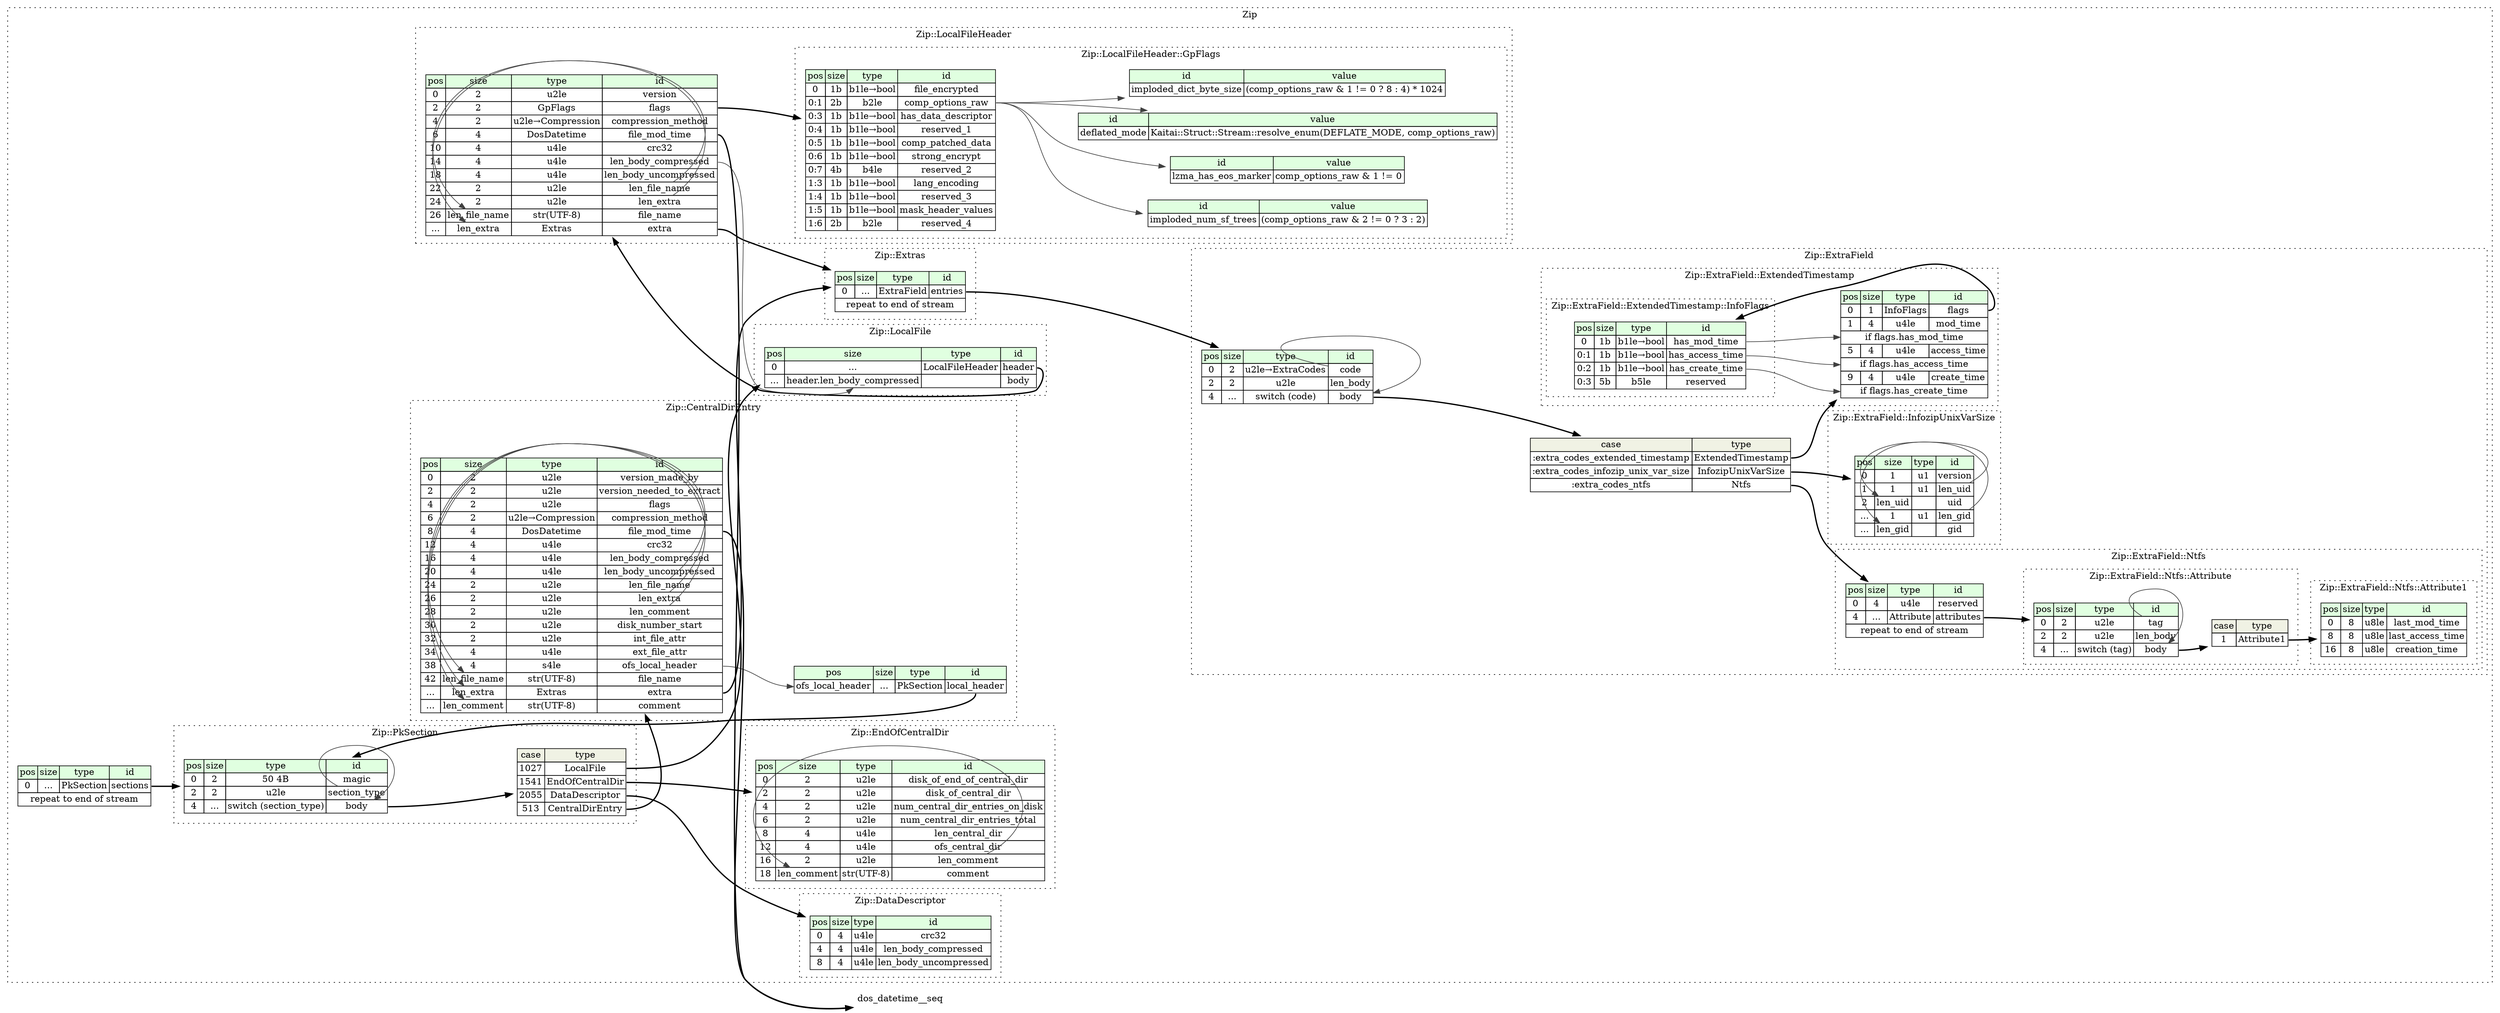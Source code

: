 digraph {
	rankdir=LR;
	node [shape=plaintext];
	subgraph cluster__zip {
		label="Zip";
		graph[style=dotted];

		zip__seq [label=<<TABLE BORDER="0" CELLBORDER="1" CELLSPACING="0">
			<TR><TD BGCOLOR="#E0FFE0">pos</TD><TD BGCOLOR="#E0FFE0">size</TD><TD BGCOLOR="#E0FFE0">type</TD><TD BGCOLOR="#E0FFE0">id</TD></TR>
			<TR><TD PORT="sections_pos">0</TD><TD PORT="sections_size">...</TD><TD>PkSection</TD><TD PORT="sections_type">sections</TD></TR>
			<TR><TD COLSPAN="4" PORT="sections__repeat">repeat to end of stream</TD></TR>
		</TABLE>>];
		subgraph cluster__central_dir_entry {
			label="Zip::CentralDirEntry";
			graph[style=dotted];

			central_dir_entry__seq [label=<<TABLE BORDER="0" CELLBORDER="1" CELLSPACING="0">
				<TR><TD BGCOLOR="#E0FFE0">pos</TD><TD BGCOLOR="#E0FFE0">size</TD><TD BGCOLOR="#E0FFE0">type</TD><TD BGCOLOR="#E0FFE0">id</TD></TR>
				<TR><TD PORT="version_made_by_pos">0</TD><TD PORT="version_made_by_size">2</TD><TD>u2le</TD><TD PORT="version_made_by_type">version_made_by</TD></TR>
				<TR><TD PORT="version_needed_to_extract_pos">2</TD><TD PORT="version_needed_to_extract_size">2</TD><TD>u2le</TD><TD PORT="version_needed_to_extract_type">version_needed_to_extract</TD></TR>
				<TR><TD PORT="flags_pos">4</TD><TD PORT="flags_size">2</TD><TD>u2le</TD><TD PORT="flags_type">flags</TD></TR>
				<TR><TD PORT="compression_method_pos">6</TD><TD PORT="compression_method_size">2</TD><TD>u2le→Compression</TD><TD PORT="compression_method_type">compression_method</TD></TR>
				<TR><TD PORT="file_mod_time_pos">8</TD><TD PORT="file_mod_time_size">4</TD><TD>DosDatetime</TD><TD PORT="file_mod_time_type">file_mod_time</TD></TR>
				<TR><TD PORT="crc32_pos">12</TD><TD PORT="crc32_size">4</TD><TD>u4le</TD><TD PORT="crc32_type">crc32</TD></TR>
				<TR><TD PORT="len_body_compressed_pos">16</TD><TD PORT="len_body_compressed_size">4</TD><TD>u4le</TD><TD PORT="len_body_compressed_type">len_body_compressed</TD></TR>
				<TR><TD PORT="len_body_uncompressed_pos">20</TD><TD PORT="len_body_uncompressed_size">4</TD><TD>u4le</TD><TD PORT="len_body_uncompressed_type">len_body_uncompressed</TD></TR>
				<TR><TD PORT="len_file_name_pos">24</TD><TD PORT="len_file_name_size">2</TD><TD>u2le</TD><TD PORT="len_file_name_type">len_file_name</TD></TR>
				<TR><TD PORT="len_extra_pos">26</TD><TD PORT="len_extra_size">2</TD><TD>u2le</TD><TD PORT="len_extra_type">len_extra</TD></TR>
				<TR><TD PORT="len_comment_pos">28</TD><TD PORT="len_comment_size">2</TD><TD>u2le</TD><TD PORT="len_comment_type">len_comment</TD></TR>
				<TR><TD PORT="disk_number_start_pos">30</TD><TD PORT="disk_number_start_size">2</TD><TD>u2le</TD><TD PORT="disk_number_start_type">disk_number_start</TD></TR>
				<TR><TD PORT="int_file_attr_pos">32</TD><TD PORT="int_file_attr_size">2</TD><TD>u2le</TD><TD PORT="int_file_attr_type">int_file_attr</TD></TR>
				<TR><TD PORT="ext_file_attr_pos">34</TD><TD PORT="ext_file_attr_size">4</TD><TD>u4le</TD><TD PORT="ext_file_attr_type">ext_file_attr</TD></TR>
				<TR><TD PORT="ofs_local_header_pos">38</TD><TD PORT="ofs_local_header_size">4</TD><TD>s4le</TD><TD PORT="ofs_local_header_type">ofs_local_header</TD></TR>
				<TR><TD PORT="file_name_pos">42</TD><TD PORT="file_name_size">len_file_name</TD><TD>str(UTF-8)</TD><TD PORT="file_name_type">file_name</TD></TR>
				<TR><TD PORT="extra_pos">...</TD><TD PORT="extra_size">len_extra</TD><TD>Extras</TD><TD PORT="extra_type">extra</TD></TR>
				<TR><TD PORT="comment_pos">...</TD><TD PORT="comment_size">len_comment</TD><TD>str(UTF-8)</TD><TD PORT="comment_type">comment</TD></TR>
			</TABLE>>];
			central_dir_entry__inst__local_header [label=<<TABLE BORDER="0" CELLBORDER="1" CELLSPACING="0">
				<TR><TD BGCOLOR="#E0FFE0">pos</TD><TD BGCOLOR="#E0FFE0">size</TD><TD BGCOLOR="#E0FFE0">type</TD><TD BGCOLOR="#E0FFE0">id</TD></TR>
				<TR><TD PORT="local_header_pos">ofs_local_header</TD><TD PORT="local_header_size">...</TD><TD>PkSection</TD><TD PORT="local_header_type">local_header</TD></TR>
			</TABLE>>];
		}
		subgraph cluster__data_descriptor {
			label="Zip::DataDescriptor";
			graph[style=dotted];

			data_descriptor__seq [label=<<TABLE BORDER="0" CELLBORDER="1" CELLSPACING="0">
				<TR><TD BGCOLOR="#E0FFE0">pos</TD><TD BGCOLOR="#E0FFE0">size</TD><TD BGCOLOR="#E0FFE0">type</TD><TD BGCOLOR="#E0FFE0">id</TD></TR>
				<TR><TD PORT="crc32_pos">0</TD><TD PORT="crc32_size">4</TD><TD>u4le</TD><TD PORT="crc32_type">crc32</TD></TR>
				<TR><TD PORT="len_body_compressed_pos">4</TD><TD PORT="len_body_compressed_size">4</TD><TD>u4le</TD><TD PORT="len_body_compressed_type">len_body_compressed</TD></TR>
				<TR><TD PORT="len_body_uncompressed_pos">8</TD><TD PORT="len_body_uncompressed_size">4</TD><TD>u4le</TD><TD PORT="len_body_uncompressed_type">len_body_uncompressed</TD></TR>
			</TABLE>>];
		}
		subgraph cluster__end_of_central_dir {
			label="Zip::EndOfCentralDir";
			graph[style=dotted];

			end_of_central_dir__seq [label=<<TABLE BORDER="0" CELLBORDER="1" CELLSPACING="0">
				<TR><TD BGCOLOR="#E0FFE0">pos</TD><TD BGCOLOR="#E0FFE0">size</TD><TD BGCOLOR="#E0FFE0">type</TD><TD BGCOLOR="#E0FFE0">id</TD></TR>
				<TR><TD PORT="disk_of_end_of_central_dir_pos">0</TD><TD PORT="disk_of_end_of_central_dir_size">2</TD><TD>u2le</TD><TD PORT="disk_of_end_of_central_dir_type">disk_of_end_of_central_dir</TD></TR>
				<TR><TD PORT="disk_of_central_dir_pos">2</TD><TD PORT="disk_of_central_dir_size">2</TD><TD>u2le</TD><TD PORT="disk_of_central_dir_type">disk_of_central_dir</TD></TR>
				<TR><TD PORT="num_central_dir_entries_on_disk_pos">4</TD><TD PORT="num_central_dir_entries_on_disk_size">2</TD><TD>u2le</TD><TD PORT="num_central_dir_entries_on_disk_type">num_central_dir_entries_on_disk</TD></TR>
				<TR><TD PORT="num_central_dir_entries_total_pos">6</TD><TD PORT="num_central_dir_entries_total_size">2</TD><TD>u2le</TD><TD PORT="num_central_dir_entries_total_type">num_central_dir_entries_total</TD></TR>
				<TR><TD PORT="len_central_dir_pos">8</TD><TD PORT="len_central_dir_size">4</TD><TD>u4le</TD><TD PORT="len_central_dir_type">len_central_dir</TD></TR>
				<TR><TD PORT="ofs_central_dir_pos">12</TD><TD PORT="ofs_central_dir_size">4</TD><TD>u4le</TD><TD PORT="ofs_central_dir_type">ofs_central_dir</TD></TR>
				<TR><TD PORT="len_comment_pos">16</TD><TD PORT="len_comment_size">2</TD><TD>u2le</TD><TD PORT="len_comment_type">len_comment</TD></TR>
				<TR><TD PORT="comment_pos">18</TD><TD PORT="comment_size">len_comment</TD><TD>str(UTF-8)</TD><TD PORT="comment_type">comment</TD></TR>
			</TABLE>>];
		}
		subgraph cluster__extra_field {
			label="Zip::ExtraField";
			graph[style=dotted];

			extra_field__seq [label=<<TABLE BORDER="0" CELLBORDER="1" CELLSPACING="0">
				<TR><TD BGCOLOR="#E0FFE0">pos</TD><TD BGCOLOR="#E0FFE0">size</TD><TD BGCOLOR="#E0FFE0">type</TD><TD BGCOLOR="#E0FFE0">id</TD></TR>
				<TR><TD PORT="code_pos">0</TD><TD PORT="code_size">2</TD><TD>u2le→ExtraCodes</TD><TD PORT="code_type">code</TD></TR>
				<TR><TD PORT="len_body_pos">2</TD><TD PORT="len_body_size">2</TD><TD>u2le</TD><TD PORT="len_body_type">len_body</TD></TR>
				<TR><TD PORT="body_pos">4</TD><TD PORT="body_size">...</TD><TD>switch (code)</TD><TD PORT="body_type">body</TD></TR>
			</TABLE>>];
extra_field__seq_body_switch [label=<<TABLE BORDER="0" CELLBORDER="1" CELLSPACING="0">
	<TR><TD BGCOLOR="#F0F2E4">case</TD><TD BGCOLOR="#F0F2E4">type</TD></TR>
	<TR><TD>:extra_codes_extended_timestamp</TD><TD PORT="case0">ExtendedTimestamp</TD></TR>
	<TR><TD>:extra_codes_infozip_unix_var_size</TD><TD PORT="case1">InfozipUnixVarSize</TD></TR>
	<TR><TD>:extra_codes_ntfs</TD><TD PORT="case2">Ntfs</TD></TR>
</TABLE>>];
			subgraph cluster__extended_timestamp {
				label="Zip::ExtraField::ExtendedTimestamp";
				graph[style=dotted];

				extended_timestamp__seq [label=<<TABLE BORDER="0" CELLBORDER="1" CELLSPACING="0">
					<TR><TD BGCOLOR="#E0FFE0">pos</TD><TD BGCOLOR="#E0FFE0">size</TD><TD BGCOLOR="#E0FFE0">type</TD><TD BGCOLOR="#E0FFE0">id</TD></TR>
					<TR><TD PORT="flags_pos">0</TD><TD PORT="flags_size">1</TD><TD>InfoFlags</TD><TD PORT="flags_type">flags</TD></TR>
					<TR><TD PORT="mod_time_pos">1</TD><TD PORT="mod_time_size">4</TD><TD>u4le</TD><TD PORT="mod_time_type">mod_time</TD></TR>
					<TR><TD COLSPAN="4" PORT="mod_time__if">if flags.has_mod_time</TD></TR>
					<TR><TD PORT="access_time_pos">5</TD><TD PORT="access_time_size">4</TD><TD>u4le</TD><TD PORT="access_time_type">access_time</TD></TR>
					<TR><TD COLSPAN="4" PORT="access_time__if">if flags.has_access_time</TD></TR>
					<TR><TD PORT="create_time_pos">9</TD><TD PORT="create_time_size">4</TD><TD>u4le</TD><TD PORT="create_time_type">create_time</TD></TR>
					<TR><TD COLSPAN="4" PORT="create_time__if">if flags.has_create_time</TD></TR>
				</TABLE>>];
				subgraph cluster__info_flags {
					label="Zip::ExtraField::ExtendedTimestamp::InfoFlags";
					graph[style=dotted];

					info_flags__seq [label=<<TABLE BORDER="0" CELLBORDER="1" CELLSPACING="0">
						<TR><TD BGCOLOR="#E0FFE0">pos</TD><TD BGCOLOR="#E0FFE0">size</TD><TD BGCOLOR="#E0FFE0">type</TD><TD BGCOLOR="#E0FFE0">id</TD></TR>
						<TR><TD PORT="has_mod_time_pos">0</TD><TD PORT="has_mod_time_size">1b</TD><TD>b1le→bool</TD><TD PORT="has_mod_time_type">has_mod_time</TD></TR>
						<TR><TD PORT="has_access_time_pos">0:1</TD><TD PORT="has_access_time_size">1b</TD><TD>b1le→bool</TD><TD PORT="has_access_time_type">has_access_time</TD></TR>
						<TR><TD PORT="has_create_time_pos">0:2</TD><TD PORT="has_create_time_size">1b</TD><TD>b1le→bool</TD><TD PORT="has_create_time_type">has_create_time</TD></TR>
						<TR><TD PORT="reserved_pos">0:3</TD><TD PORT="reserved_size">5b</TD><TD>b5le</TD><TD PORT="reserved_type">reserved</TD></TR>
					</TABLE>>];
				}
			}
			subgraph cluster__infozip_unix_var_size {
				label="Zip::ExtraField::InfozipUnixVarSize";
				graph[style=dotted];

				infozip_unix_var_size__seq [label=<<TABLE BORDER="0" CELLBORDER="1" CELLSPACING="0">
					<TR><TD BGCOLOR="#E0FFE0">pos</TD><TD BGCOLOR="#E0FFE0">size</TD><TD BGCOLOR="#E0FFE0">type</TD><TD BGCOLOR="#E0FFE0">id</TD></TR>
					<TR><TD PORT="version_pos">0</TD><TD PORT="version_size">1</TD><TD>u1</TD><TD PORT="version_type">version</TD></TR>
					<TR><TD PORT="len_uid_pos">1</TD><TD PORT="len_uid_size">1</TD><TD>u1</TD><TD PORT="len_uid_type">len_uid</TD></TR>
					<TR><TD PORT="uid_pos">2</TD><TD PORT="uid_size">len_uid</TD><TD></TD><TD PORT="uid_type">uid</TD></TR>
					<TR><TD PORT="len_gid_pos">...</TD><TD PORT="len_gid_size">1</TD><TD>u1</TD><TD PORT="len_gid_type">len_gid</TD></TR>
					<TR><TD PORT="gid_pos">...</TD><TD PORT="gid_size">len_gid</TD><TD></TD><TD PORT="gid_type">gid</TD></TR>
				</TABLE>>];
			}
			subgraph cluster__ntfs {
				label="Zip::ExtraField::Ntfs";
				graph[style=dotted];

				ntfs__seq [label=<<TABLE BORDER="0" CELLBORDER="1" CELLSPACING="0">
					<TR><TD BGCOLOR="#E0FFE0">pos</TD><TD BGCOLOR="#E0FFE0">size</TD><TD BGCOLOR="#E0FFE0">type</TD><TD BGCOLOR="#E0FFE0">id</TD></TR>
					<TR><TD PORT="reserved_pos">0</TD><TD PORT="reserved_size">4</TD><TD>u4le</TD><TD PORT="reserved_type">reserved</TD></TR>
					<TR><TD PORT="attributes_pos">4</TD><TD PORT="attributes_size">...</TD><TD>Attribute</TD><TD PORT="attributes_type">attributes</TD></TR>
					<TR><TD COLSPAN="4" PORT="attributes__repeat">repeat to end of stream</TD></TR>
				</TABLE>>];
				subgraph cluster__attribute {
					label="Zip::ExtraField::Ntfs::Attribute";
					graph[style=dotted];

					attribute__seq [label=<<TABLE BORDER="0" CELLBORDER="1" CELLSPACING="0">
						<TR><TD BGCOLOR="#E0FFE0">pos</TD><TD BGCOLOR="#E0FFE0">size</TD><TD BGCOLOR="#E0FFE0">type</TD><TD BGCOLOR="#E0FFE0">id</TD></TR>
						<TR><TD PORT="tag_pos">0</TD><TD PORT="tag_size">2</TD><TD>u2le</TD><TD PORT="tag_type">tag</TD></TR>
						<TR><TD PORT="len_body_pos">2</TD><TD PORT="len_body_size">2</TD><TD>u2le</TD><TD PORT="len_body_type">len_body</TD></TR>
						<TR><TD PORT="body_pos">4</TD><TD PORT="body_size">...</TD><TD>switch (tag)</TD><TD PORT="body_type">body</TD></TR>
					</TABLE>>];
attribute__seq_body_switch [label=<<TABLE BORDER="0" CELLBORDER="1" CELLSPACING="0">
	<TR><TD BGCOLOR="#F0F2E4">case</TD><TD BGCOLOR="#F0F2E4">type</TD></TR>
	<TR><TD>1</TD><TD PORT="case0">Attribute1</TD></TR>
</TABLE>>];
				}
				subgraph cluster__attribute_1 {
					label="Zip::ExtraField::Ntfs::Attribute1";
					graph[style=dotted];

					attribute_1__seq [label=<<TABLE BORDER="0" CELLBORDER="1" CELLSPACING="0">
						<TR><TD BGCOLOR="#E0FFE0">pos</TD><TD BGCOLOR="#E0FFE0">size</TD><TD BGCOLOR="#E0FFE0">type</TD><TD BGCOLOR="#E0FFE0">id</TD></TR>
						<TR><TD PORT="last_mod_time_pos">0</TD><TD PORT="last_mod_time_size">8</TD><TD>u8le</TD><TD PORT="last_mod_time_type">last_mod_time</TD></TR>
						<TR><TD PORT="last_access_time_pos">8</TD><TD PORT="last_access_time_size">8</TD><TD>u8le</TD><TD PORT="last_access_time_type">last_access_time</TD></TR>
						<TR><TD PORT="creation_time_pos">16</TD><TD PORT="creation_time_size">8</TD><TD>u8le</TD><TD PORT="creation_time_type">creation_time</TD></TR>
					</TABLE>>];
				}
			}
		}
		subgraph cluster__extras {
			label="Zip::Extras";
			graph[style=dotted];

			extras__seq [label=<<TABLE BORDER="0" CELLBORDER="1" CELLSPACING="0">
				<TR><TD BGCOLOR="#E0FFE0">pos</TD><TD BGCOLOR="#E0FFE0">size</TD><TD BGCOLOR="#E0FFE0">type</TD><TD BGCOLOR="#E0FFE0">id</TD></TR>
				<TR><TD PORT="entries_pos">0</TD><TD PORT="entries_size">...</TD><TD>ExtraField</TD><TD PORT="entries_type">entries</TD></TR>
				<TR><TD COLSPAN="4" PORT="entries__repeat">repeat to end of stream</TD></TR>
			</TABLE>>];
		}
		subgraph cluster__local_file {
			label="Zip::LocalFile";
			graph[style=dotted];

			local_file__seq [label=<<TABLE BORDER="0" CELLBORDER="1" CELLSPACING="0">
				<TR><TD BGCOLOR="#E0FFE0">pos</TD><TD BGCOLOR="#E0FFE0">size</TD><TD BGCOLOR="#E0FFE0">type</TD><TD BGCOLOR="#E0FFE0">id</TD></TR>
				<TR><TD PORT="header_pos">0</TD><TD PORT="header_size">...</TD><TD>LocalFileHeader</TD><TD PORT="header_type">header</TD></TR>
				<TR><TD PORT="body_pos">...</TD><TD PORT="body_size">header.len_body_compressed</TD><TD></TD><TD PORT="body_type">body</TD></TR>
			</TABLE>>];
		}
		subgraph cluster__local_file_header {
			label="Zip::LocalFileHeader";
			graph[style=dotted];

			local_file_header__seq [label=<<TABLE BORDER="0" CELLBORDER="1" CELLSPACING="0">
				<TR><TD BGCOLOR="#E0FFE0">pos</TD><TD BGCOLOR="#E0FFE0">size</TD><TD BGCOLOR="#E0FFE0">type</TD><TD BGCOLOR="#E0FFE0">id</TD></TR>
				<TR><TD PORT="version_pos">0</TD><TD PORT="version_size">2</TD><TD>u2le</TD><TD PORT="version_type">version</TD></TR>
				<TR><TD PORT="flags_pos">2</TD><TD PORT="flags_size">2</TD><TD>GpFlags</TD><TD PORT="flags_type">flags</TD></TR>
				<TR><TD PORT="compression_method_pos">4</TD><TD PORT="compression_method_size">2</TD><TD>u2le→Compression</TD><TD PORT="compression_method_type">compression_method</TD></TR>
				<TR><TD PORT="file_mod_time_pos">6</TD><TD PORT="file_mod_time_size">4</TD><TD>DosDatetime</TD><TD PORT="file_mod_time_type">file_mod_time</TD></TR>
				<TR><TD PORT="crc32_pos">10</TD><TD PORT="crc32_size">4</TD><TD>u4le</TD><TD PORT="crc32_type">crc32</TD></TR>
				<TR><TD PORT="len_body_compressed_pos">14</TD><TD PORT="len_body_compressed_size">4</TD><TD>u4le</TD><TD PORT="len_body_compressed_type">len_body_compressed</TD></TR>
				<TR><TD PORT="len_body_uncompressed_pos">18</TD><TD PORT="len_body_uncompressed_size">4</TD><TD>u4le</TD><TD PORT="len_body_uncompressed_type">len_body_uncompressed</TD></TR>
				<TR><TD PORT="len_file_name_pos">22</TD><TD PORT="len_file_name_size">2</TD><TD>u2le</TD><TD PORT="len_file_name_type">len_file_name</TD></TR>
				<TR><TD PORT="len_extra_pos">24</TD><TD PORT="len_extra_size">2</TD><TD>u2le</TD><TD PORT="len_extra_type">len_extra</TD></TR>
				<TR><TD PORT="file_name_pos">26</TD><TD PORT="file_name_size">len_file_name</TD><TD>str(UTF-8)</TD><TD PORT="file_name_type">file_name</TD></TR>
				<TR><TD PORT="extra_pos">...</TD><TD PORT="extra_size">len_extra</TD><TD>Extras</TD><TD PORT="extra_type">extra</TD></TR>
			</TABLE>>];
			subgraph cluster__gp_flags {
				label="Zip::LocalFileHeader::GpFlags";
				graph[style=dotted];

				gp_flags__seq [label=<<TABLE BORDER="0" CELLBORDER="1" CELLSPACING="0">
					<TR><TD BGCOLOR="#E0FFE0">pos</TD><TD BGCOLOR="#E0FFE0">size</TD><TD BGCOLOR="#E0FFE0">type</TD><TD BGCOLOR="#E0FFE0">id</TD></TR>
					<TR><TD PORT="file_encrypted_pos">0</TD><TD PORT="file_encrypted_size">1b</TD><TD>b1le→bool</TD><TD PORT="file_encrypted_type">file_encrypted</TD></TR>
					<TR><TD PORT="comp_options_raw_pos">0:1</TD><TD PORT="comp_options_raw_size">2b</TD><TD>b2le</TD><TD PORT="comp_options_raw_type">comp_options_raw</TD></TR>
					<TR><TD PORT="has_data_descriptor_pos">0:3</TD><TD PORT="has_data_descriptor_size">1b</TD><TD>b1le→bool</TD><TD PORT="has_data_descriptor_type">has_data_descriptor</TD></TR>
					<TR><TD PORT="reserved_1_pos">0:4</TD><TD PORT="reserved_1_size">1b</TD><TD>b1le→bool</TD><TD PORT="reserved_1_type">reserved_1</TD></TR>
					<TR><TD PORT="comp_patched_data_pos">0:5</TD><TD PORT="comp_patched_data_size">1b</TD><TD>b1le→bool</TD><TD PORT="comp_patched_data_type">comp_patched_data</TD></TR>
					<TR><TD PORT="strong_encrypt_pos">0:6</TD><TD PORT="strong_encrypt_size">1b</TD><TD>b1le→bool</TD><TD PORT="strong_encrypt_type">strong_encrypt</TD></TR>
					<TR><TD PORT="reserved_2_pos">0:7</TD><TD PORT="reserved_2_size">4b</TD><TD>b4le</TD><TD PORT="reserved_2_type">reserved_2</TD></TR>
					<TR><TD PORT="lang_encoding_pos">1:3</TD><TD PORT="lang_encoding_size">1b</TD><TD>b1le→bool</TD><TD PORT="lang_encoding_type">lang_encoding</TD></TR>
					<TR><TD PORT="reserved_3_pos">1:4</TD><TD PORT="reserved_3_size">1b</TD><TD>b1le→bool</TD><TD PORT="reserved_3_type">reserved_3</TD></TR>
					<TR><TD PORT="mask_header_values_pos">1:5</TD><TD PORT="mask_header_values_size">1b</TD><TD>b1le→bool</TD><TD PORT="mask_header_values_type">mask_header_values</TD></TR>
					<TR><TD PORT="reserved_4_pos">1:6</TD><TD PORT="reserved_4_size">2b</TD><TD>b2le</TD><TD PORT="reserved_4_type">reserved_4</TD></TR>
				</TABLE>>];
				gp_flags__inst__deflated_mode [label=<<TABLE BORDER="0" CELLBORDER="1" CELLSPACING="0">
					<TR><TD BGCOLOR="#E0FFE0">id</TD><TD BGCOLOR="#E0FFE0">value</TD></TR>
					<TR><TD>deflated_mode</TD><TD>Kaitai::Struct::Stream::resolve_enum(DEFLATE_MODE, comp_options_raw)</TD></TR>
				</TABLE>>];
				gp_flags__inst__imploded_dict_byte_size [label=<<TABLE BORDER="0" CELLBORDER="1" CELLSPACING="0">
					<TR><TD BGCOLOR="#E0FFE0">id</TD><TD BGCOLOR="#E0FFE0">value</TD></TR>
					<TR><TD>imploded_dict_byte_size</TD><TD>(comp_options_raw &amp; 1 != 0 ? 8 : 4) * 1024</TD></TR>
				</TABLE>>];
				gp_flags__inst__imploded_num_sf_trees [label=<<TABLE BORDER="0" CELLBORDER="1" CELLSPACING="0">
					<TR><TD BGCOLOR="#E0FFE0">id</TD><TD BGCOLOR="#E0FFE0">value</TD></TR>
					<TR><TD>imploded_num_sf_trees</TD><TD>(comp_options_raw &amp; 2 != 0 ? 3 : 2)</TD></TR>
				</TABLE>>];
				gp_flags__inst__lzma_has_eos_marker [label=<<TABLE BORDER="0" CELLBORDER="1" CELLSPACING="0">
					<TR><TD BGCOLOR="#E0FFE0">id</TD><TD BGCOLOR="#E0FFE0">value</TD></TR>
					<TR><TD>lzma_has_eos_marker</TD><TD>comp_options_raw &amp; 1 != 0</TD></TR>
				</TABLE>>];
			}
		}
		subgraph cluster__pk_section {
			label="Zip::PkSection";
			graph[style=dotted];

			pk_section__seq [label=<<TABLE BORDER="0" CELLBORDER="1" CELLSPACING="0">
				<TR><TD BGCOLOR="#E0FFE0">pos</TD><TD BGCOLOR="#E0FFE0">size</TD><TD BGCOLOR="#E0FFE0">type</TD><TD BGCOLOR="#E0FFE0">id</TD></TR>
				<TR><TD PORT="magic_pos">0</TD><TD PORT="magic_size">2</TD><TD>50 4B</TD><TD PORT="magic_type">magic</TD></TR>
				<TR><TD PORT="section_type_pos">2</TD><TD PORT="section_type_size">2</TD><TD>u2le</TD><TD PORT="section_type_type">section_type</TD></TR>
				<TR><TD PORT="body_pos">4</TD><TD PORT="body_size">...</TD><TD>switch (section_type)</TD><TD PORT="body_type">body</TD></TR>
			</TABLE>>];
pk_section__seq_body_switch [label=<<TABLE BORDER="0" CELLBORDER="1" CELLSPACING="0">
	<TR><TD BGCOLOR="#F0F2E4">case</TD><TD BGCOLOR="#F0F2E4">type</TD></TR>
	<TR><TD>1027</TD><TD PORT="case0">LocalFile</TD></TR>
	<TR><TD>1541</TD><TD PORT="case1">EndOfCentralDir</TD></TR>
	<TR><TD>2055</TD><TD PORT="case2">DataDescriptor</TD></TR>
	<TR><TD>513</TD><TD PORT="case3">CentralDirEntry</TD></TR>
</TABLE>>];
		}
	}
	zip__seq:sections_type -> pk_section__seq [style=bold];
	central_dir_entry__seq:file_mod_time_type -> dos_datetime__seq [style=bold];
	central_dir_entry__seq:len_file_name_type -> central_dir_entry__seq:file_name_size [color="#404040"];
	central_dir_entry__seq:len_extra_type -> central_dir_entry__seq:extra_size [color="#404040"];
	central_dir_entry__seq:extra_type -> extras__seq [style=bold];
	central_dir_entry__seq:len_comment_type -> central_dir_entry__seq:comment_size [color="#404040"];
	central_dir_entry__seq:ofs_local_header_type -> central_dir_entry__inst__local_header:local_header_pos [color="#404040"];
	central_dir_entry__inst__local_header:local_header_type -> pk_section__seq [style=bold];
	end_of_central_dir__seq:len_comment_type -> end_of_central_dir__seq:comment_size [color="#404040"];
	extra_field__seq:body_type -> extra_field__seq_body_switch [style=bold];
	extra_field__seq_body_switch:case0 -> extended_timestamp__seq [style=bold];
	extra_field__seq_body_switch:case1 -> infozip_unix_var_size__seq [style=bold];
	extra_field__seq_body_switch:case2 -> ntfs__seq [style=bold];
	extra_field__seq:code_type -> extra_field__seq:body_type [color="#404040"];
	extended_timestamp__seq:flags_type -> info_flags__seq [style=bold];
	info_flags__seq:has_mod_time_type -> extended_timestamp__seq:mod_time__if [color="#404040"];
	info_flags__seq:has_access_time_type -> extended_timestamp__seq:access_time__if [color="#404040"];
	info_flags__seq:has_create_time_type -> extended_timestamp__seq:create_time__if [color="#404040"];
	infozip_unix_var_size__seq:len_uid_type -> infozip_unix_var_size__seq:uid_size [color="#404040"];
	infozip_unix_var_size__seq:len_gid_type -> infozip_unix_var_size__seq:gid_size [color="#404040"];
	ntfs__seq:attributes_type -> attribute__seq [style=bold];
	attribute__seq:body_type -> attribute__seq_body_switch [style=bold];
	attribute__seq_body_switch:case0 -> attribute_1__seq [style=bold];
	attribute__seq:tag_type -> attribute__seq:body_type [color="#404040"];
	extras__seq:entries_type -> extra_field__seq [style=bold];
	local_file__seq:header_type -> local_file_header__seq [style=bold];
	local_file_header__seq:len_body_compressed_type -> local_file__seq:body_size [color="#404040"];
	local_file_header__seq:flags_type -> gp_flags__seq [style=bold];
	local_file_header__seq:file_mod_time_type -> dos_datetime__seq [style=bold];
	local_file_header__seq:len_file_name_type -> local_file_header__seq:file_name_size [color="#404040"];
	local_file_header__seq:len_extra_type -> local_file_header__seq:extra_size [color="#404040"];
	local_file_header__seq:extra_type -> extras__seq [style=bold];
	gp_flags__seq:comp_options_raw_type -> gp_flags__inst__deflated_mode [color="#404040"];
	gp_flags__seq:comp_options_raw_type -> gp_flags__inst__imploded_dict_byte_size [color="#404040"];
	gp_flags__seq:comp_options_raw_type -> gp_flags__inst__imploded_num_sf_trees [color="#404040"];
	gp_flags__seq:comp_options_raw_type -> gp_flags__inst__lzma_has_eos_marker [color="#404040"];
	pk_section__seq:body_type -> pk_section__seq_body_switch [style=bold];
	pk_section__seq_body_switch:case0 -> local_file__seq [style=bold];
	pk_section__seq_body_switch:case1 -> end_of_central_dir__seq [style=bold];
	pk_section__seq_body_switch:case2 -> data_descriptor__seq [style=bold];
	pk_section__seq_body_switch:case3 -> central_dir_entry__seq [style=bold];
	pk_section__seq:section_type_type -> pk_section__seq:body_type [color="#404040"];
}
